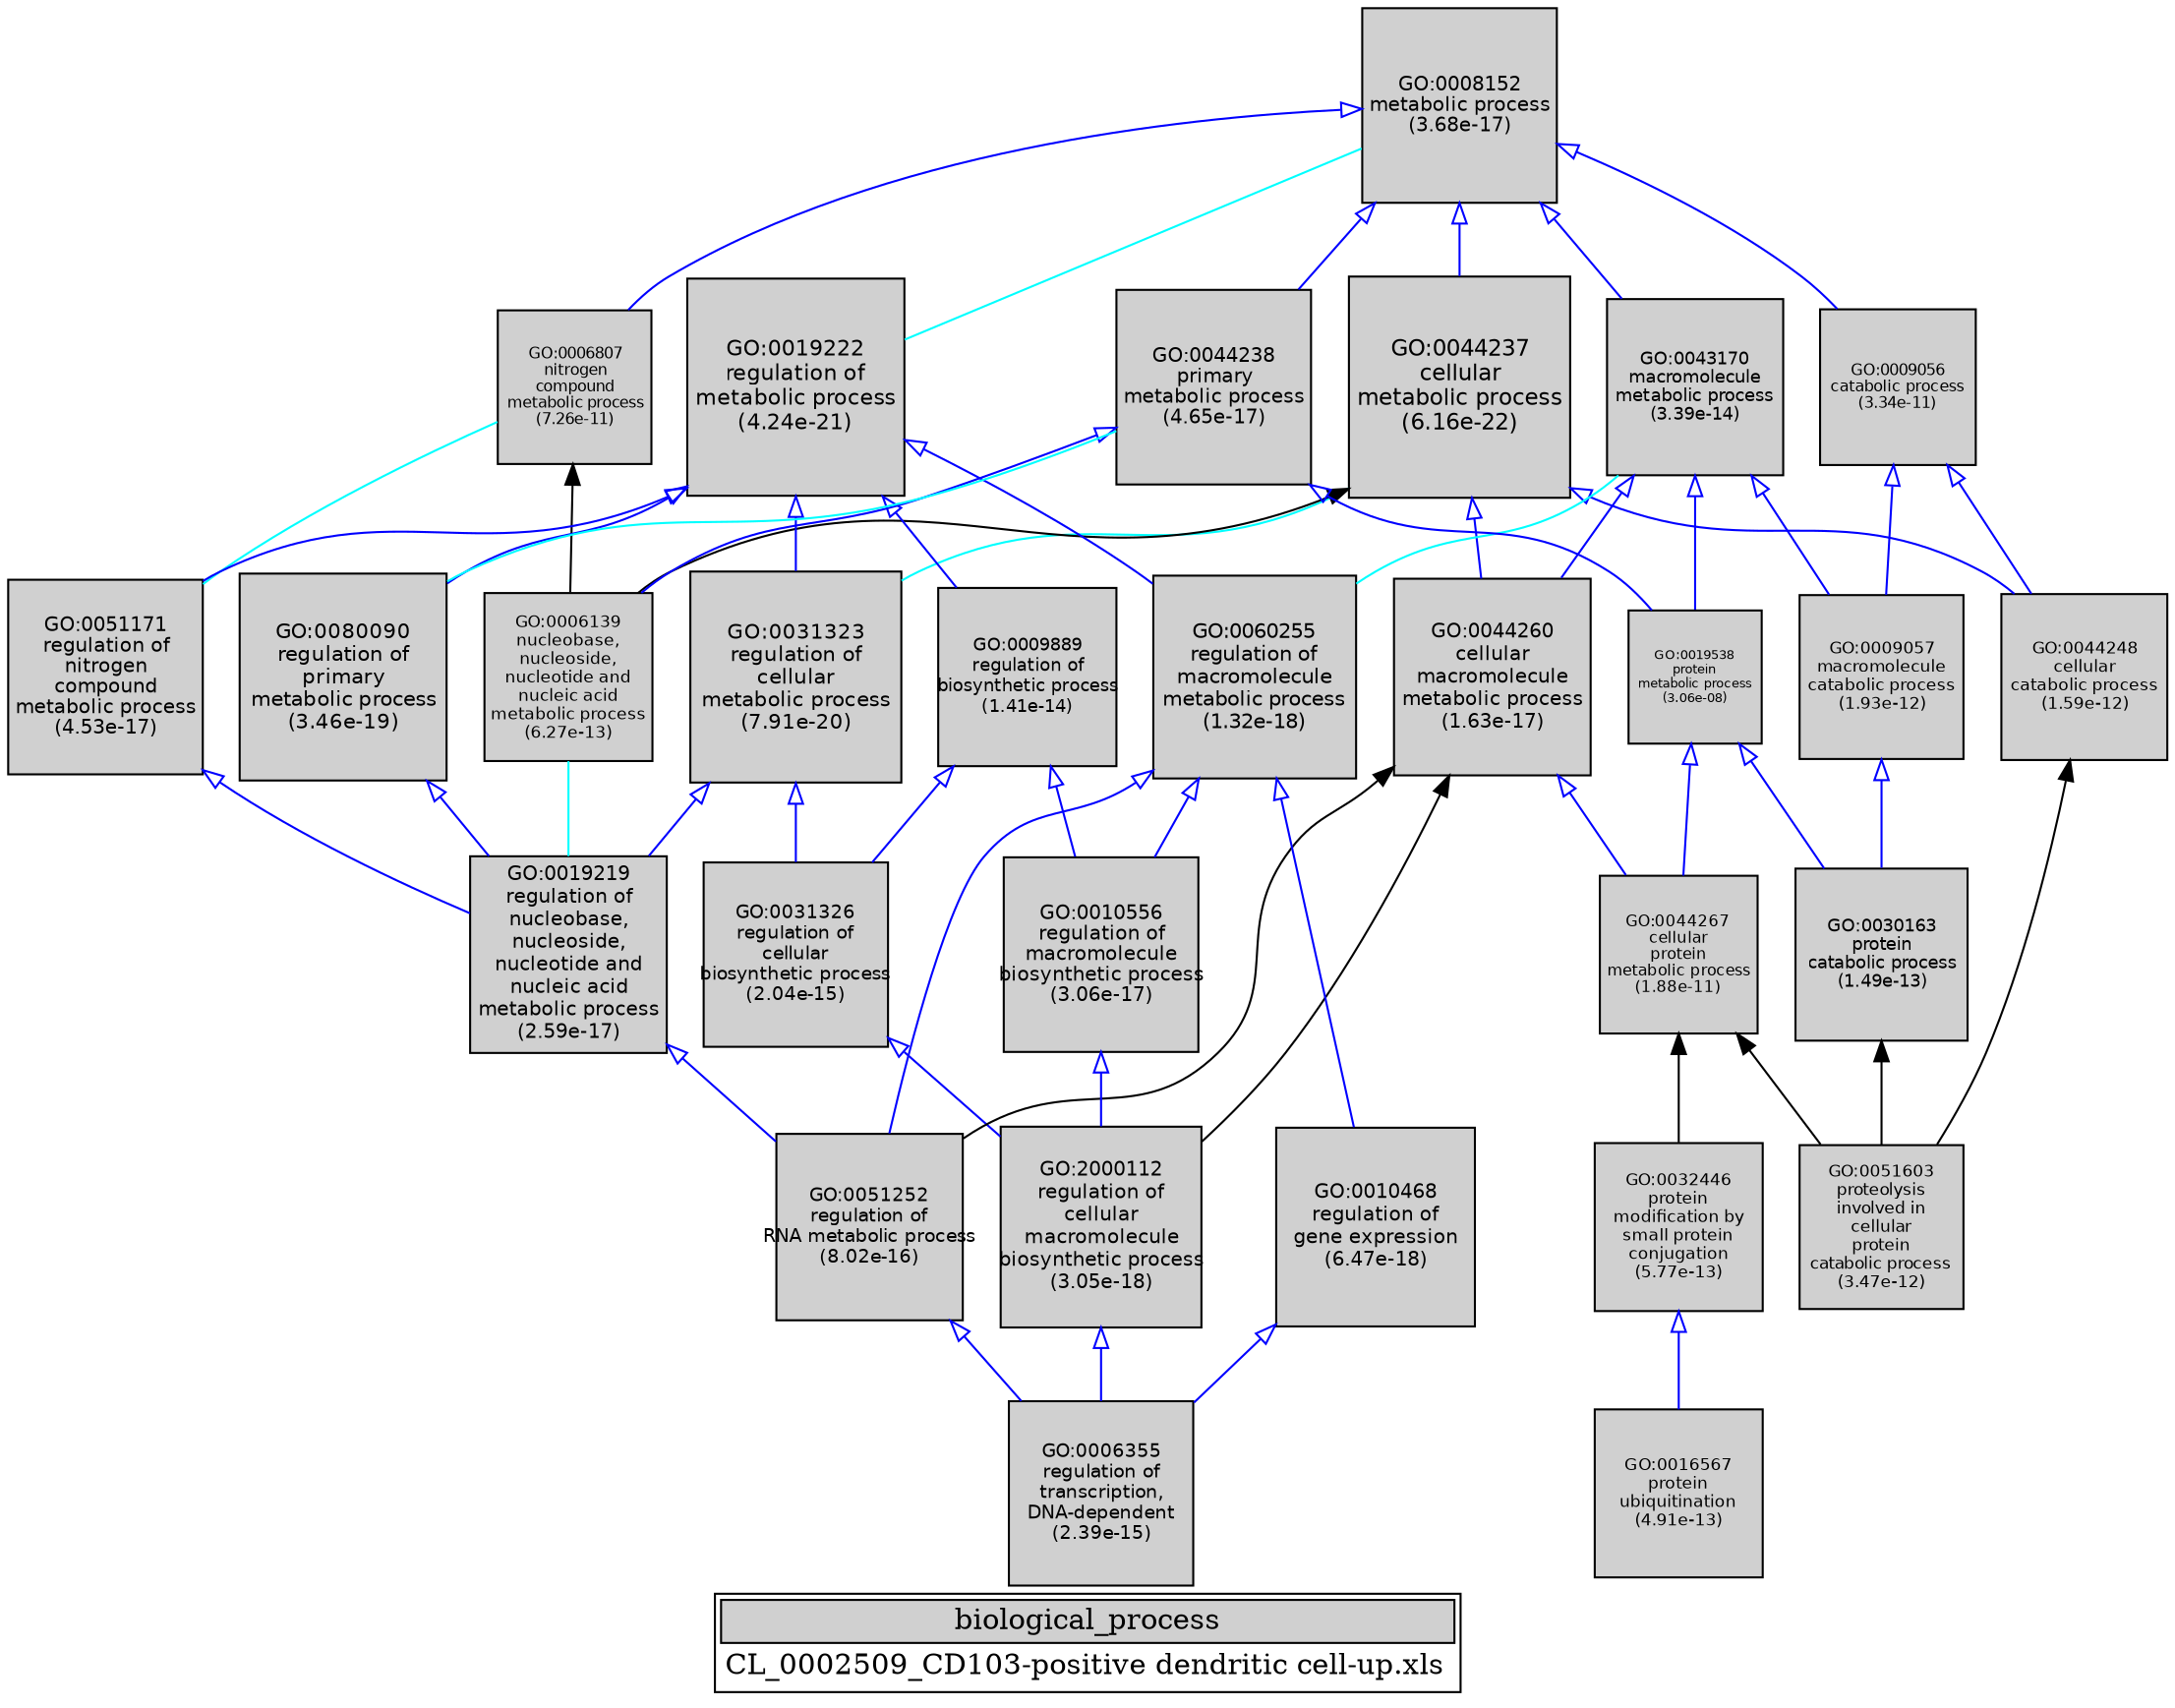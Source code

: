 digraph "biological_process" {
graph [ bgcolor = "#FFFFFF", label = <<TABLE COLOR="black" BGCOLOR="white"><TR><TD COLSPAN="2" BGCOLOR="#D0D0D0"><FONT COLOR="black">biological_process</FONT></TD></TR><TR><TD BORDER="0">CL_0002509_CD103-positive dendritic cell-up.xls</TD></TR></TABLE>> ];
node [ fontname = "Helvetica" ];

subgraph "nodes" {

node [ style = "filled", fixedsize = "true", width = 1, shape = "box", fontsize = 9, fillcolor = "#D0D0D0", fontcolor = "black", color = "black" ];

"GO:0031323" [ URL = "#GO:0031323", label = <<TABLE BORDER="0"><TR><TD>GO:0031323<BR/>regulation of<BR/>cellular<BR/>metabolic process<BR/>(7.91e-20)</TD></TR></TABLE>>, width = 1.42382554768, shape = "box", fontsize = 10.2515439433, height = 1.42382554768 ];
"GO:0009057" [ URL = "#GO:0009057", label = <<TABLE BORDER="0"><TR><TD>GO:0009057<BR/>macromolecule<BR/>catabolic process<BR/>(1.93e-12)</TD></TR></TABLE>>, width = 1.11676063248, shape = "box", fontsize = 8.04067655385, height = 1.11676063248 ];
"GO:0010468" [ URL = "#GO:0010468", label = <<TABLE BORDER="0"><TR><TD>GO:0010468<BR/>regulation of<BR/>gene expression<BR/>(6.47e-18)</TD></TR></TABLE>>, width = 1.35102638849, shape = "box", fontsize = 9.72738999715, height = 1.35102638849 ];
"GO:0006139" [ URL = "#GO:0006139", label = <<TABLE BORDER="0"><TR><TD>GO:0006139<BR/>nucleobase,<BR/>nucleoside,<BR/>nucleotide and<BR/>nucleic acid<BR/>metabolic process<BR/>(6.27e-13)</TD></TR></TABLE>>, width = 1.13959501456, shape = "box", fontsize = 8.20508410484, height = 1.13959501456 ];
"GO:0009056" [ URL = "#GO:0009056", label = <<TABLE BORDER="0"><TR><TD>GO:0009056<BR/>catabolic process<BR/>(3.34e-11)</TD></TR></TABLE>>, width = 1.05658827814, shape = "box", fontsize = 7.60743560259, height = 1.05658827814 ];
"GO:0044237" [ URL = "#GO:0044237", label = <<TABLE BORDER="0"><TR><TD>GO:0044237<BR/>cellular<BR/>metabolic process<BR/>(6.16e-22)</TD></TR></TABLE>>, width = 1.5, shape = "box", fontsize = 10.8, height = 1.5 ];
"GO:0019219" [ URL = "#GO:0019219", label = <<TABLE BORDER="0"><TR><TD>GO:0019219<BR/>regulation of<BR/>nucleobase,<BR/>nucleoside,<BR/>nucleotide and<BR/>nucleic acid<BR/>metabolic process<BR/>(2.59e-17)</TD></TR></TABLE>>, width = 1.32728585879, shape = "box", fontsize = 9.55645818326, height = 1.32728585879 ];
"GO:0051252" [ URL = "#GO:0051252", label = <<TABLE BORDER="0"><TR><TD>GO:0051252<BR/>regulation of<BR/>RNA metabolic process<BR/>(8.02e-16)</TD></TR></TABLE>>, width = 1.26657816128, shape = "box", fontsize = 9.1193627612, height = 1.26657816128 ];
"GO:0006355" [ URL = "#GO:0006355", label = <<TABLE BORDER="0"><TR><TD>GO:0006355<BR/>regulation of<BR/>transcription,<BR/>DNA-dependent<BR/>(2.39e-15)</TD></TR></TABLE>>, width = 1.24661890864, shape = "box", fontsize = 8.97565614217, height = 1.24661890864 ];
"GO:0044267" [ URL = "#GO:0044267", label = <<TABLE BORDER="0"><TR><TD>GO:0044267<BR/>cellular<BR/>protein<BR/>metabolic process<BR/>(1.88e-11)</TD></TR></TABLE>>, width = 1.06894588024, shape = "box", fontsize = 7.69641033771, height = 1.06894588024 ];
"GO:0006807" [ URL = "#GO:0006807", label = <<TABLE BORDER="0"><TR><TD>GO:0006807<BR/>nitrogen<BR/>compound<BR/>metabolic process<BR/>(7.26e-11)</TD></TR></TABLE>>, width = 1.03959550407, shape = "box", fontsize = 7.48508762933, height = 1.03959550407 ];
"GO:0019538" [ URL = "#GO:0019538", label = <<TABLE BORDER="0"><TR><TD>GO:0019538<BR/>protein<BR/>metabolic process<BR/>(3.06e-08)</TD></TR></TABLE>>, width = 0.89643509694, shape = "box", fontsize = 6.45433269797, height = 0.89643509694 ];
"GO:0051603" [ URL = "#GO:0051603", label = <<TABLE BORDER="0"><TR><TD>GO:0051603<BR/>proteolysis<BR/>involved in<BR/>cellular<BR/>protein<BR/>catabolic process<BR/>(3.47e-12)</TD></TR></TABLE>>, width = 1.10463148691, shape = "box", fontsize = 7.95334670572, height = 1.10463148691 ];
"GO:0008152" [ URL = "#GO:0008152", label = <<TABLE BORDER="0"><TR><TD>GO:0008152<BR/>metabolic process<BR/>(3.68e-17)</TD></TR></TABLE>>, width = 1.32119355899, shape = "box", fontsize = 9.5125936247, height = 1.32119355899 ];
"GO:0019222" [ URL = "#GO:0019222", label = <<TABLE BORDER="0"><TR><TD>GO:0019222<BR/>regulation of<BR/>metabolic process<BR/>(4.24e-21)</TD></TR></TABLE>>, width = 1.47021509458, shape = "box", fontsize = 10.585548681, height = 1.47021509458 ];
"GO:0031326" [ URL = "#GO:0031326", label = <<TABLE BORDER="0"><TR><TD>GO:0031326<BR/>regulation of<BR/>cellular<BR/>biosynthetic process<BR/>(2.04e-15)</TD></TR></TABLE>>, width = 1.24954630787, shape = "box", fontsize = 8.99673341665, height = 1.24954630787 ];
"GO:0043170" [ URL = "#GO:0043170", label = <<TABLE BORDER="0"><TR><TD>GO:0043170<BR/>macromolecule<BR/>metabolic process<BR/>(3.39e-14)</TD></TR></TABLE>>, width = 1.19686457897, shape = "box", fontsize = 8.6174249686, height = 1.19686457897 ];
"GO:0044260" [ URL = "#GO:0044260", label = <<TABLE BORDER="0"><TR><TD>GO:0044260<BR/>cellular<BR/>macromolecule<BR/>metabolic process<BR/>(1.63e-17)</TD></TR></TABLE>>, width = 1.33523900738, shape = "box", fontsize = 9.61372085316, height = 1.33523900738 ];
"GO:0010556" [ URL = "#GO:0010556", label = <<TABLE BORDER="0"><TR><TD>GO:0010556<BR/>regulation of<BR/>macromolecule<BR/>biosynthetic process<BR/>(3.06e-17)</TD></TR></TABLE>>, width = 1.32437032043, shape = "box", fontsize = 9.53546630709, height = 1.32437032043 ];
"GO:2000112" [ URL = "#GO:2000112", label = <<TABLE BORDER="0"><TR><TD>GO:2000112<BR/>regulation of<BR/>cellular<BR/>macromolecule<BR/>biosynthetic process<BR/>(3.05e-18)</TD></TR></TABLE>>, width = 1.36371859078, shape = "box", fontsize = 9.81877385361, height = 1.36371859078 ];
"GO:0032446" [ URL = "#GO:0032446", label = <<TABLE BORDER="0"><TR><TD>GO:0032446<BR/>protein<BR/>modification by<BR/>small protein<BR/>conjugation<BR/>(5.77e-13)</TD></TR></TABLE>>, width = 1.14126512287, shape = "box", fontsize = 8.21710888469, height = 1.14126512287 ];
"GO:0030163" [ URL = "#GO:0030163", label = <<TABLE BORDER="0"><TR><TD>GO:0030163<BR/>protein<BR/>catabolic process<BR/>(1.49e-13)</TD></TR></TABLE>>, width = 1.16814239668, shape = "box", fontsize = 8.41062525608, height = 1.16814239668 ];
"GO:0016567" [ URL = "#GO:0016567", label = <<TABLE BORDER="0"><TR><TD>GO:0016567<BR/>protein<BR/>ubiquitination<BR/>(4.91e-13)</TD></TR></TABLE>>, width = 1.14452880879, shape = "box", fontsize = 8.24060742332, height = 1.14452880879 ];
"GO:0060255" [ URL = "#GO:0060255", label = <<TABLE BORDER="0"><TR><TD>GO:0060255<BR/>regulation of<BR/>macromolecule<BR/>metabolic process<BR/>(1.32e-18)</TD></TR></TABLE>>, width = 1.3777285974, shape = "box", fontsize = 9.91964590129, height = 1.3777285974 ];
"GO:0044248" [ URL = "#GO:0044248", label = <<TABLE BORDER="0"><TR><TD>GO:0044248<BR/>cellular<BR/>catabolic process<BR/>(1.59e-12)</TD></TR></TABLE>>, width = 1.12078472434, shape = "box", fontsize = 8.06965001524, height = 1.12078472434 ];
"GO:0009889" [ URL = "#GO:0009889", label = <<TABLE BORDER="0"><TR><TD>GO:0009889<BR/>regulation of<BR/>biosynthetic process<BR/>(1.41e-14)</TD></TR></TABLE>>, width = 1.21359362663, shape = "box", fontsize = 8.73787411171, height = 1.21359362663 ];
"GO:0044238" [ URL = "#GO:0044238", label = <<TABLE BORDER="0"><TR><TD>GO:0044238<BR/>primary<BR/>metabolic process<BR/>(4.65e-17)</TD></TR></TABLE>>, width = 1.31713148026, shape = "box", fontsize = 9.4833466579, height = 1.31713148026 ];
"GO:0051171" [ URL = "#GO:0051171", label = <<TABLE BORDER="0"><TR><TD>GO:0051171<BR/>regulation of<BR/>nitrogen<BR/>compound<BR/>metabolic process<BR/>(4.53e-17)</TD></TR></TABLE>>, width = 1.31757406556, shape = "box", fontsize = 9.48653327203, height = 1.31757406556 ];
"GO:0080090" [ URL = "#GO:0080090", label = <<TABLE BORDER="0"><TR><TD>GO:0080090<BR/>regulation of<BR/>primary<BR/>metabolic process<BR/>(3.46e-19)</TD></TR></TABLE>>, width = 1.39984257428, shape = "box", fontsize = 10.0788665348, height = 1.39984257428 ];
}
subgraph "edges" {


edge [ dir = "back", weight = 1 ];
subgraph "regulates" {


edge [ color = "cyan", arrowtail = "none" ];
subgraph "positive" {


edge [ color = "green", arrowtail = "vee" ];
}
subgraph "negative" {


edge [ color = "red", arrowtail = "tee" ];
}
"GO:0044238" -> "GO:0080090";
"GO:0006807" -> "GO:0051171";
"GO:0006139" -> "GO:0019219";
"GO:0043170" -> "GO:0060255";
"GO:0044237" -> "GO:0031323";
"GO:0008152" -> "GO:0019222";
}
subgraph "part_of" {


edge [ color = "purple", arrowtail = "diamond", weight = 2.5 ];
}
subgraph "is_a" {


edge [ color = "blue", arrowtail = "empty", weight = 5.0 ];
"GO:0019222" -> "GO:0031323";
"GO:0032446" -> "GO:0016567";
"GO:0044237" -> "GO:0044260";
"GO:0009056" -> "GO:0009057";
"GO:0043170" -> "GO:0019538";
"GO:0031323" -> "GO:0031326";
"GO:0051252" -> "GO:0006355";
"GO:0009057" -> "GO:0030163";
"GO:0031323" -> "GO:0019219";
"GO:0019222" -> "GO:0051171";
"GO:0060255" -> "GO:0010468";
"GO:0008152" -> "GO:0043170";
"GO:2000112" -> "GO:0006355";
"GO:0044238" -> "GO:0019538";
"GO:0008152" -> "GO:0006807";
"GO:0019222" -> "GO:0009889";
"GO:0019538" -> "GO:0030163";
"GO:0060255" -> "GO:0051252";
"GO:0060255" -> "GO:0010556";
"GO:0019538" -> "GO:0044267";
"GO:0008152" -> "GO:0044237";
"GO:0044238" -> "GO:0006139";
"GO:0031326" -> "GO:2000112";
"GO:0051171" -> "GO:0019219";
"GO:0008152" -> "GO:0044238";
"GO:0019222" -> "GO:0060255";
"GO:0010468" -> "GO:0006355";
"GO:0009056" -> "GO:0044248";
"GO:0008152" -> "GO:0009056";
"GO:0043170" -> "GO:0009057";
"GO:0019219" -> "GO:0051252";
"GO:0080090" -> "GO:0019219";
"GO:0009889" -> "GO:0010556";
"GO:0009889" -> "GO:0031326";
"GO:0043170" -> "GO:0044260";
"GO:0044237" -> "GO:0044248";
"GO:0010556" -> "GO:2000112";
"GO:0044260" -> "GO:0044267";
"GO:0019222" -> "GO:0080090";
}
"GO:0006807" -> "GO:0006139";
"GO:0044267" -> "GO:0032446";
"GO:0030163" -> "GO:0051603";
"GO:0044260" -> "GO:2000112";
"GO:0044267" -> "GO:0051603";
"GO:0044260" -> "GO:0051252";
"GO:0044237" -> "GO:0006139";
"GO:0044248" -> "GO:0051603";
}
}
